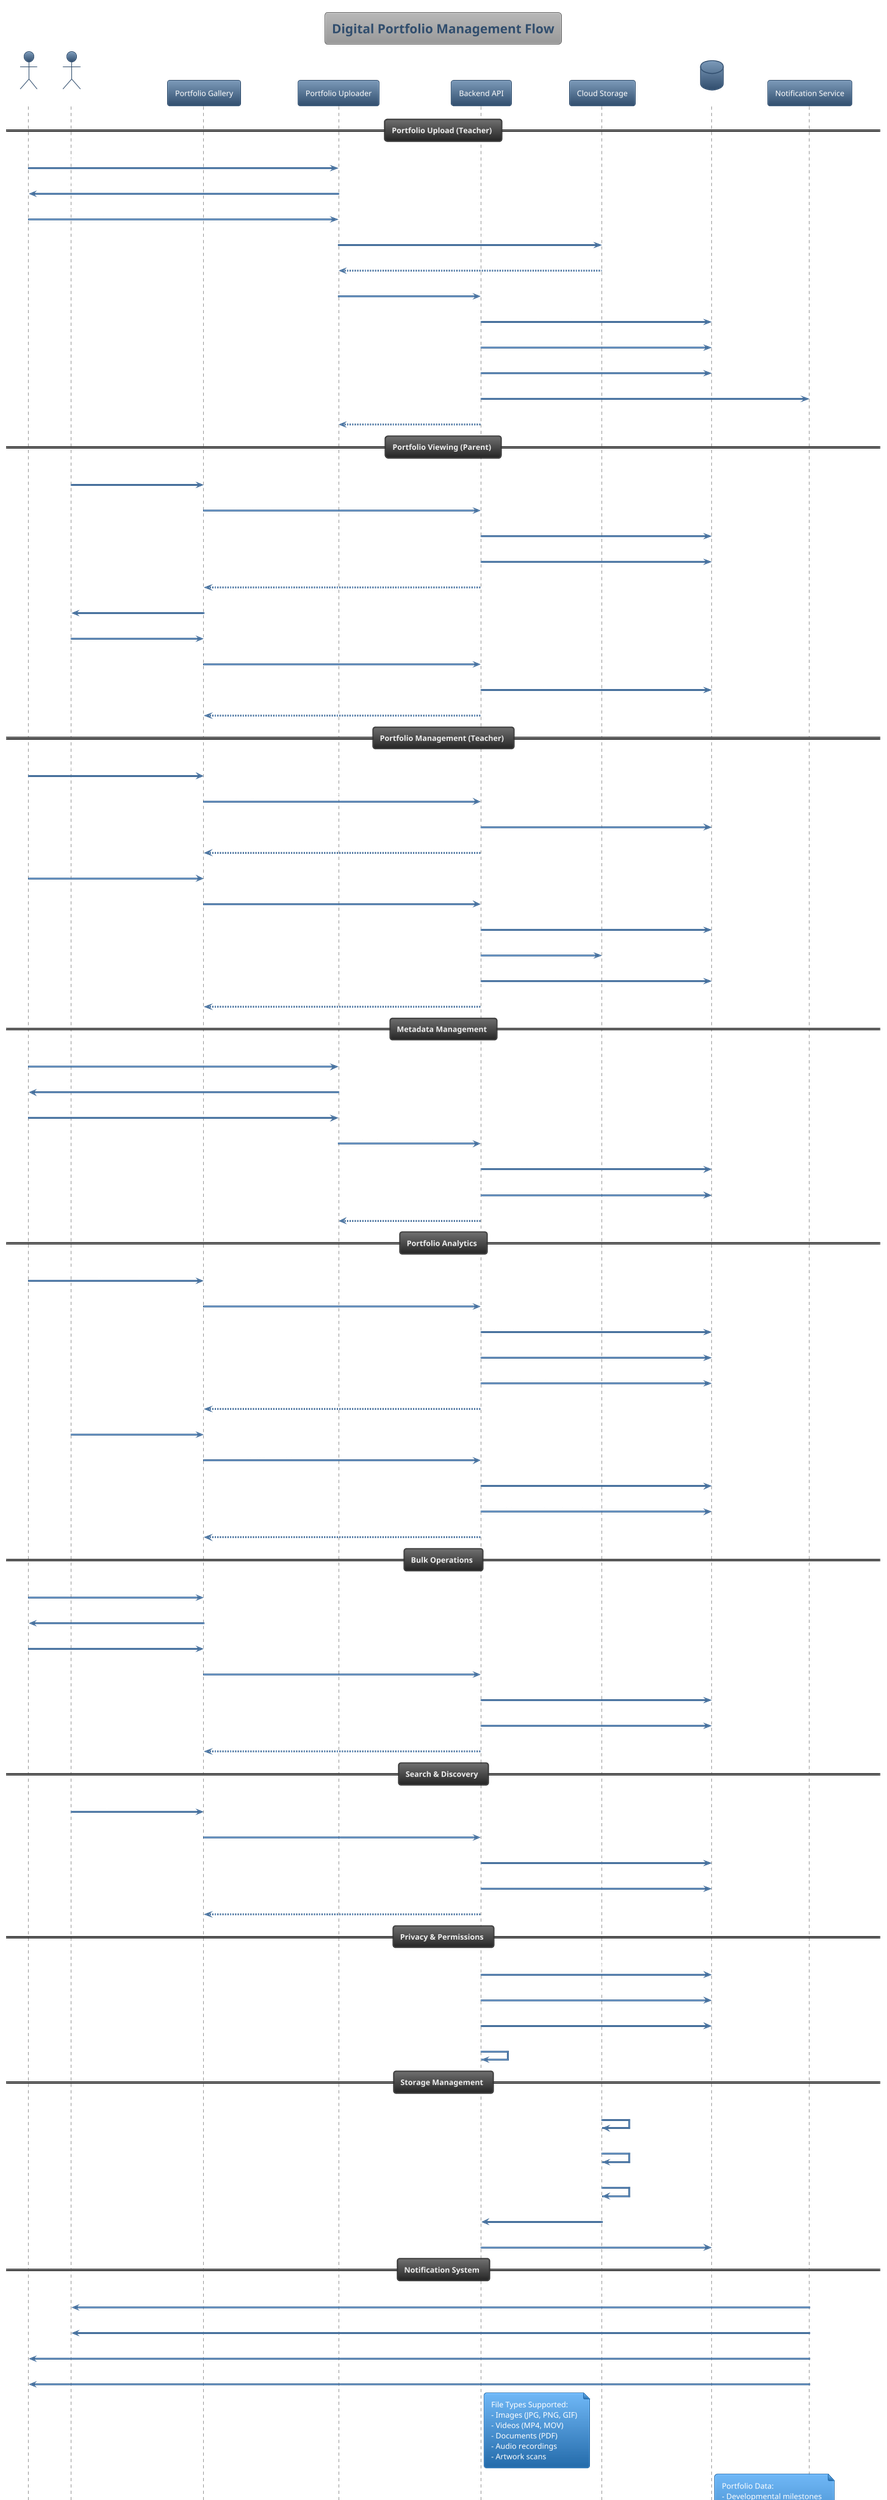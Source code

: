 @startuml digital_portfolio_management
!theme spacelab
title Digital Portfolio Management Flow

actor "Teacher" as Teacher
actor "Parent" as Parent
participant "Portfolio Gallery" as Gallery
participant "Portfolio Uploader" as Uploader
participant "Backend API" as API
participant "Cloud Storage" as Storage
database "MySQL DB" as DB
participant "Notification Service" as Notify

== Portfolio Upload (Teacher) ==
Teacher -> Uploader : Access portfolio uploader
Uploader -> Teacher : Show upload form
Teacher -> Uploader : Select files, add metadata
Uploader -> Storage : Upload files (images/videos/documents)
Storage --> Uploader : Return file URLs & metadata
Uploader -> API : POST /api/digital-portfolio/upload
API -> DB : INSERT INTO portfolio_items
API -> DB : INSERT INTO portfolio_metadata
API -> DB : Link to child and teacher
API -> Notify : Notify parents of new upload
API --> Uploader : Upload successful

== Portfolio Viewing (Parent) ==
Parent -> Gallery : Access child's portfolio
Gallery -> API : GET /api/digital-portfolio/child/:childId
API -> DB : SELECT portfolio items for child
API -> DB : Check parent permissions
API --> Gallery : Return portfolio items
Gallery -> Parent : Display gallery with filtering

Parent -> Gallery : Filter by date/category/teacher
Gallery -> API : GET with filters
API -> DB : SELECT filtered portfolio items
API --> Gallery : Filtered results

== Portfolio Management (Teacher) ==
Teacher -> Gallery : View classroom portfolios
Gallery -> API : GET /api/digital-portfolio/child/:childId
API -> DB : SELECT portfolio items by teacher
API --> Gallery : Display teacher's uploads

Teacher -> Gallery : Delete portfolio item
Gallery -> API : DELETE /api/digital-portfolio/:id
API -> DB : Soft delete portfolio item
API -> Storage : Mark file for cleanup
API -> DB : INSERT INTO audit_log
API --> Gallery : Item deleted

== Metadata Management ==
Teacher -> Uploader : Add detailed metadata
Uploader -> Teacher : Show metadata form
Teacher -> Uploader : Fill milestone, category, notes
Uploader -> API : Update portfolio metadata
API -> DB : UPDATE portfolio_items SET metadata
API -> DB : Track developmental milestones
API --> Uploader : Metadata saved

== Portfolio Analytics ==
Teacher -> Gallery : View child development analytics
Gallery -> API : GET portfolio analytics
API -> DB : Aggregate portfolio data
API -> DB : Track milestone achievements
API -> DB : Generate development reports
API --> Gallery : Display analytics charts

Parent -> Gallery : View child's progress
Gallery -> API : GET child progress report
API -> DB : SELECT milestone data
API -> DB : Calculate developmental progress
API --> Gallery : Progress visualization

== Bulk Operations ==
Teacher -> Gallery : Select multiple items
Gallery -> Teacher : Show bulk actions
Teacher -> Gallery : Bulk category update
Gallery -> API : POST bulk update
API -> DB : UPDATE multiple portfolio items
API -> DB : INSERT INTO audit_log
API --> Gallery : Bulk update complete

== Search & Discovery ==
Parent -> Gallery : Search portfolio items
Gallery -> API : GET with search terms
API -> DB : FULLTEXT search on titles, descriptions
API -> DB : Filter by date ranges
API --> Gallery : Search results

== Privacy & Permissions ==
API -> DB : Check parent-child relationships
API -> DB : Verify teacher-classroom assignments
API -> DB : Enforce privacy settings
API -> API : Apply access control rules

== Storage Management ==
Storage -> Storage : Auto-generate thumbnails
Storage -> Storage : Compress large files
Storage -> Storage : Implement CDN caching
Storage -> API : Webhook on file processing
API -> DB : UPDATE file processing status

== Notification System ==
Notify -> Parent : New portfolio item notification
Notify -> Parent : Weekly portfolio summary
Notify -> Teacher : Upload confirmation
Notify -> Teacher : Storage quota warnings

note right of API
  File Types Supported:
  - Images (JPG, PNG, GIF)
  - Videos (MP4, MOV)
  - Documents (PDF)
  - Audio recordings
  - Artwork scans
end note

note right of DB
  Portfolio Data:
  - Developmental milestones
  - Activity categories
  - Teacher observations
  - Upload timestamps
  - Child associations
  - Privacy settings
end note

note right of Storage
  Cloud Features:
  - Automatic backups
  - CDN distribution
  - Thumbnail generation
  - File compression
  - Access logging
  - Secure URLs
end note

@enduml